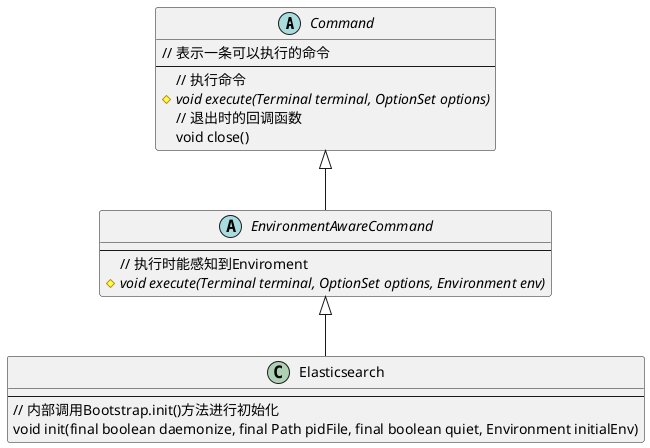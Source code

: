 @startuml

abstract class Command{
    // 表示一条可以执行的命令
    ---
    // 执行命令
    #{abstract} void execute(Terminal terminal, OptionSet options)
    // 退出时的回调函数
    void close()
}

abstract class EnvironmentAwareCommand extends Command {
    ---
    // 执行时能感知到Enviroment
    #{abstract} void execute(Terminal terminal, OptionSet options, Environment env)
}

class Elasticsearch extends EnvironmentAwareCommand{
    ---
    // 内部调用Bootstrap.init()方法进行初始化
    void init(final boolean daemonize, final Path pidFile, final boolean quiet, Environment initialEnv)
}

@enduml